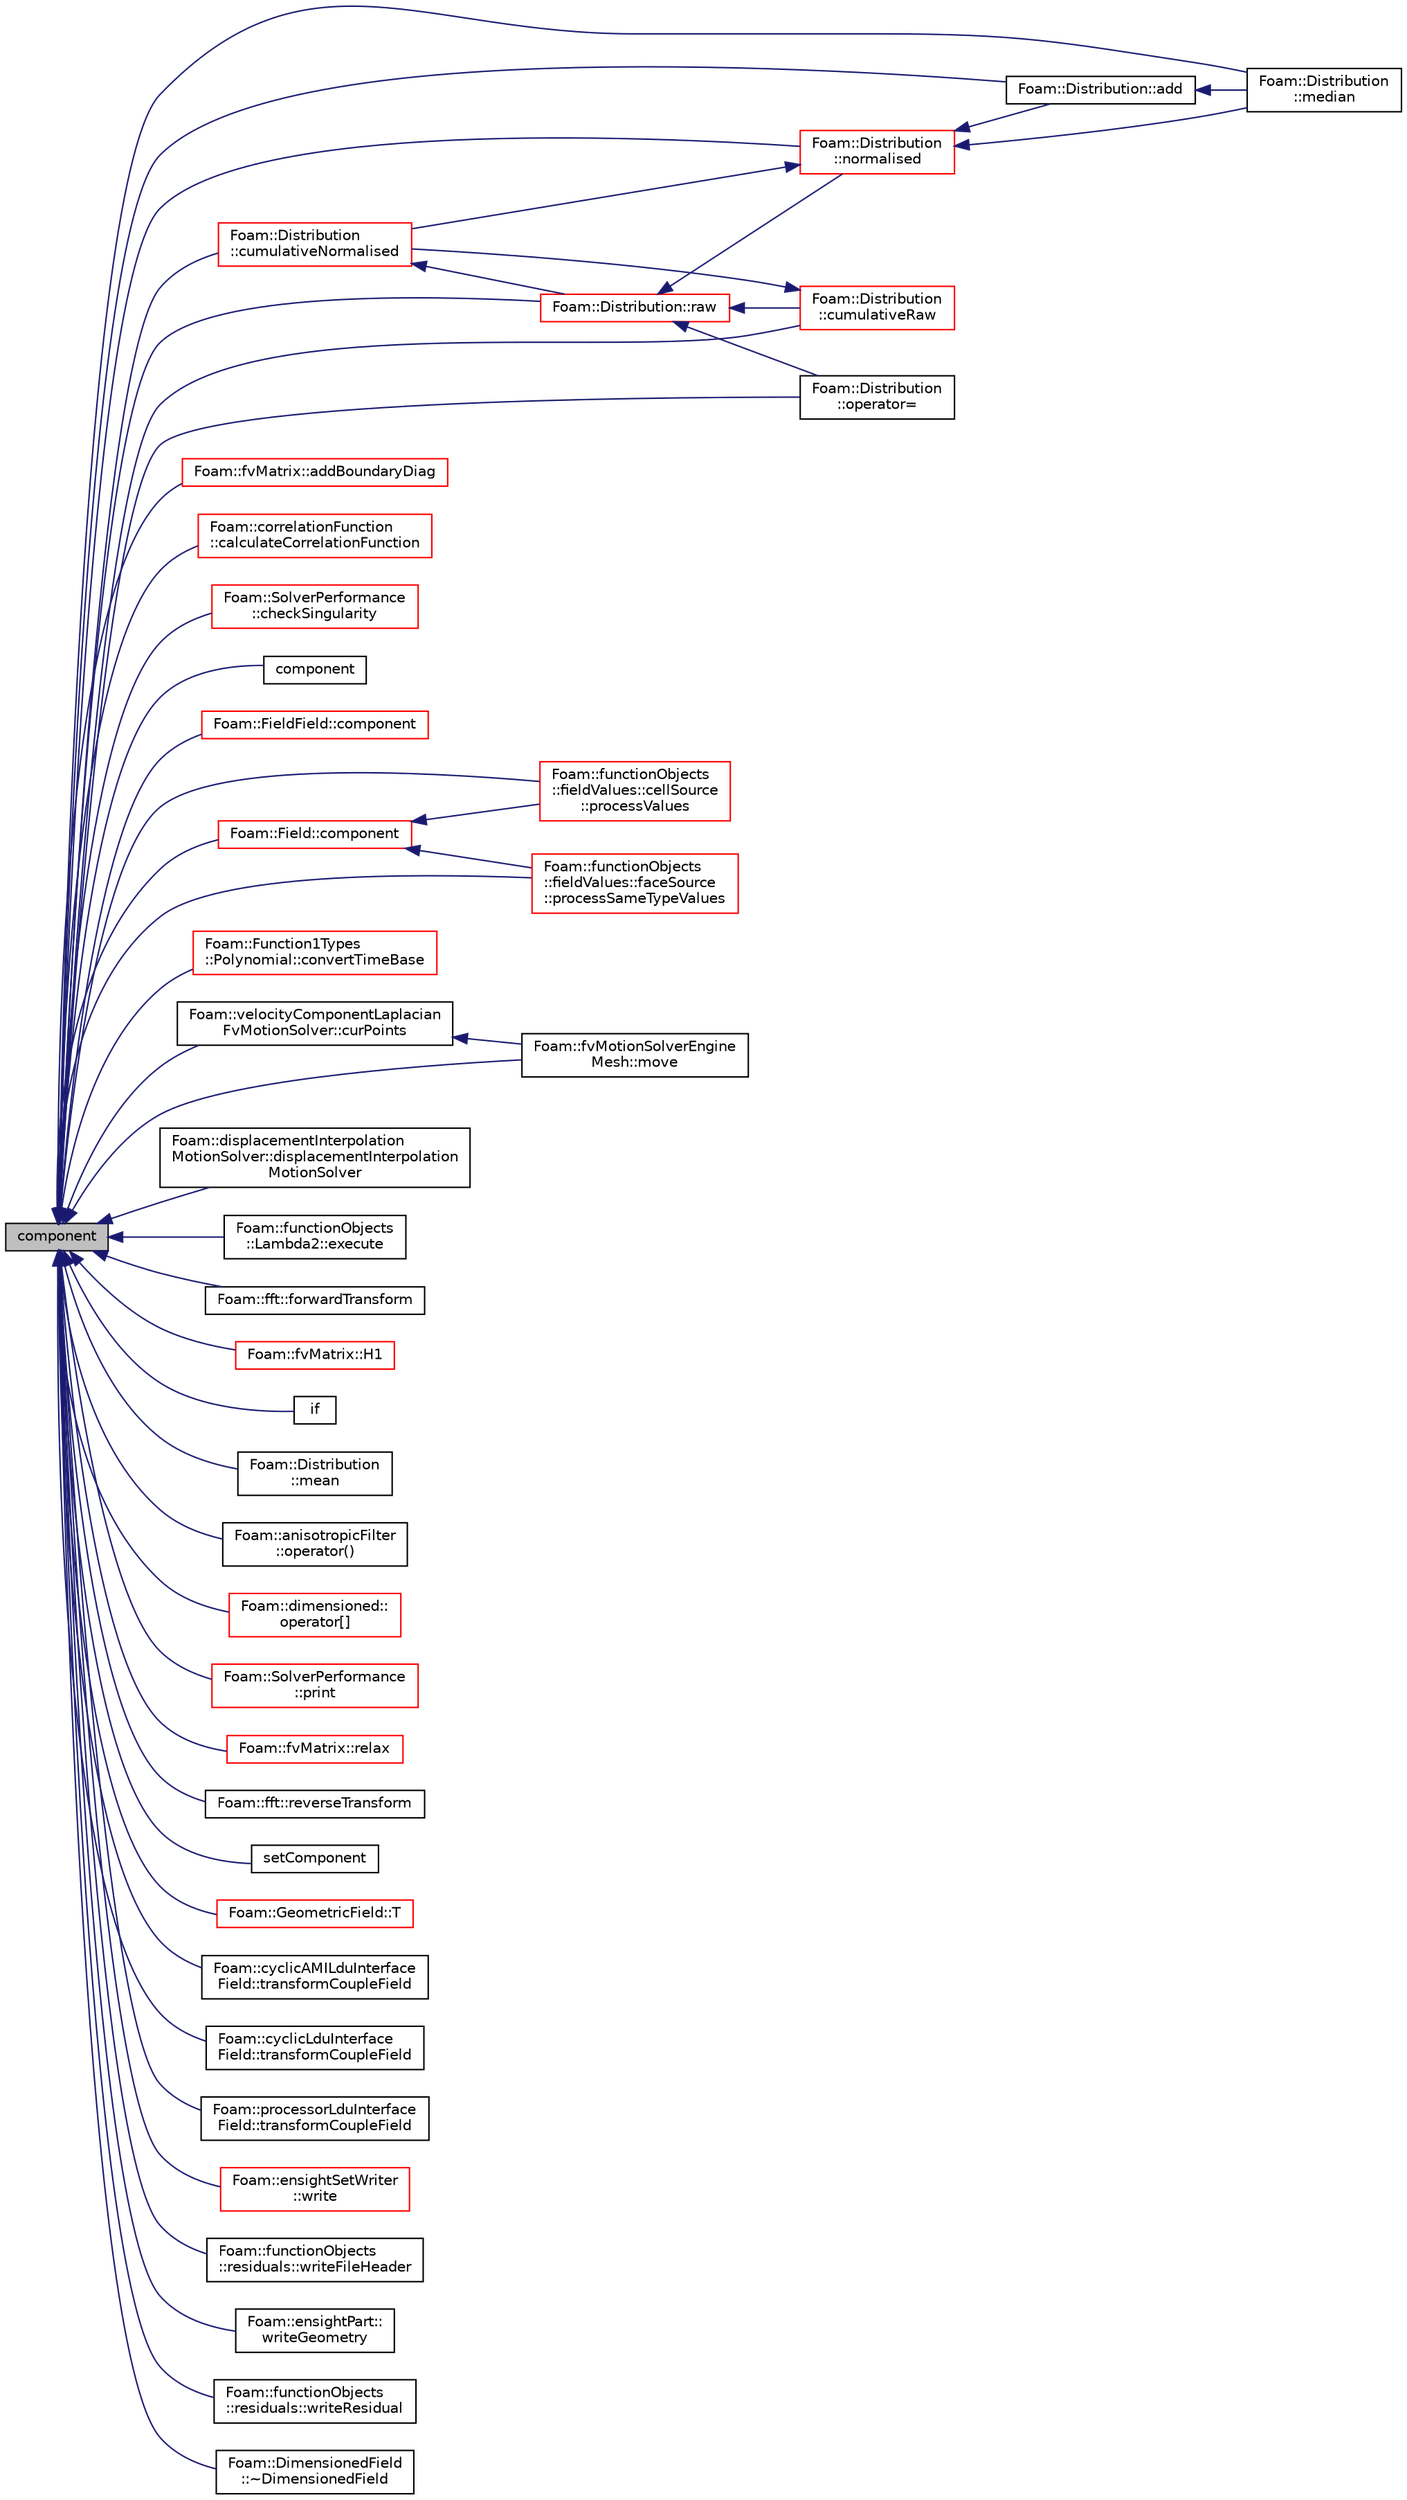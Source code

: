 digraph "component"
{
  bgcolor="transparent";
  edge [fontname="Helvetica",fontsize="10",labelfontname="Helvetica",labelfontsize="10"];
  node [fontname="Helvetica",fontsize="10",shape=record];
  rankdir="LR";
  Node1 [label="component",height=0.2,width=0.4,color="black", fillcolor="grey75", style="filled", fontcolor="black"];
  Node1 -> Node2 [dir="back",color="midnightblue",fontsize="10",style="solid",fontname="Helvetica"];
  Node2 [label="Foam::Distribution::add",height=0.2,width=0.4,color="black",URL="$a00567.html#a33a0483e214f12ed274213001fba447e",tooltip="Add a value to the distribution, optionally specifying a weight. "];
  Node2 -> Node3 [dir="back",color="midnightblue",fontsize="10",style="solid",fontname="Helvetica"];
  Node3 [label="Foam::Distribution\l::median",height=0.2,width=0.4,color="black",URL="$a00567.html#a526d7107d983cd716e3a4f73e10a9c1b"];
  Node1 -> Node4 [dir="back",color="midnightblue",fontsize="10",style="solid",fontname="Helvetica"];
  Node4 [label="Foam::fvMatrix::addBoundaryDiag",height=0.2,width=0.4,color="red",URL="$a00891.html#a085edaddf912acc70e5957338503e5ec"];
  Node1 -> Node5 [dir="back",color="midnightblue",fontsize="10",style="solid",fontname="Helvetica"];
  Node5 [label="Foam::correlationFunction\l::calculateCorrelationFunction",height=0.2,width=0.4,color="red",URL="$a00416.html#a6dad9e4d17333a9cfe7ee6b2f3247f42"];
  Node1 -> Node6 [dir="back",color="midnightblue",fontsize="10",style="solid",fontname="Helvetica"];
  Node6 [label="Foam::SolverPerformance\l::checkSingularity",height=0.2,width=0.4,color="red",URL="$a02465.html#aa749321b47d58d648449b01539ebaeaf",tooltip="Singularity test. "];
  Node1 -> Node7 [dir="back",color="midnightblue",fontsize="10",style="solid",fontname="Helvetica"];
  Node7 [label="component",height=0.2,width=0.4,color="black",URL="$a10936.html#a24df1ffa836c86f29c96d6543add1058"];
  Node1 -> Node8 [dir="back",color="midnightblue",fontsize="10",style="solid",fontname="Helvetica"];
  Node8 [label="Foam::FieldField::component",height=0.2,width=0.4,color="red",URL="$a00774.html#ad3dc737144afe075d95775d8e8ba6fb1",tooltip="Return a component field of the field. "];
  Node1 -> Node9 [dir="back",color="midnightblue",fontsize="10",style="solid",fontname="Helvetica"];
  Node9 [label="Foam::Field::component",height=0.2,width=0.4,color="red",URL="$a00767.html#a770bc7d2cd4553971cd2acd4d65be9eb",tooltip="Return a component field of the field. "];
  Node9 -> Node10 [dir="back",color="midnightblue",fontsize="10",style="solid",fontname="Helvetica"];
  Node10 [label="Foam::functionObjects\l::fieldValues::cellSource\l::processValues",height=0.2,width=0.4,color="red",URL="$a00233.html#a16e674670b4fae4dd8ef80854dcae0da",tooltip="Apply the &#39;operation&#39; to the values. "];
  Node9 -> Node11 [dir="back",color="midnightblue",fontsize="10",style="solid",fontname="Helvetica"];
  Node11 [label="Foam::functionObjects\l::fieldValues::faceSource\l::processSameTypeValues",height=0.2,width=0.4,color="red",URL="$a00747.html#af00edc302e7299fbe50b52d0e002a1b5",tooltip="Apply the &#39;operation&#39; to the values. Operation has to. "];
  Node1 -> Node12 [dir="back",color="midnightblue",fontsize="10",style="solid",fontname="Helvetica"];
  Node12 [label="Foam::Function1Types\l::Polynomial::convertTimeBase",height=0.2,width=0.4,color="red",URL="$a01974.html#af4b04bcaf124d852d36e028312c3c9a6",tooltip="Convert time. "];
  Node1 -> Node13 [dir="back",color="midnightblue",fontsize="10",style="solid",fontname="Helvetica"];
  Node13 [label="Foam::Distribution\l::cumulativeNormalised",height=0.2,width=0.4,color="red",URL="$a00567.html#a1f298c5b073878aa3669d18c3881ce5e",tooltip="Return the cumulative normalised distribution and. "];
  Node13 -> Node14 [dir="back",color="midnightblue",fontsize="10",style="solid",fontname="Helvetica"];
  Node14 [label="Foam::Distribution::raw",height=0.2,width=0.4,color="red",URL="$a00567.html#a534e886fbc527191f1449a00238be6b3",tooltip="Return the distribution of the total bin weights. "];
  Node14 -> Node15 [dir="back",color="midnightblue",fontsize="10",style="solid",fontname="Helvetica"];
  Node15 [label="Foam::Distribution\l::normalised",height=0.2,width=0.4,color="red",URL="$a00567.html#a0d37b28f72f3671726fd61a4959e4740",tooltip="Return the normalised distribution (probability density) "];
  Node15 -> Node3 [dir="back",color="midnightblue",fontsize="10",style="solid",fontname="Helvetica"];
  Node15 -> Node2 [dir="back",color="midnightblue",fontsize="10",style="solid",fontname="Helvetica"];
  Node15 -> Node13 [dir="back",color="midnightblue",fontsize="10",style="solid",fontname="Helvetica"];
  Node14 -> Node16 [dir="back",color="midnightblue",fontsize="10",style="solid",fontname="Helvetica"];
  Node16 [label="Foam::Distribution\l::cumulativeRaw",height=0.2,width=0.4,color="red",URL="$a00567.html#a37c9b55d1b1f888db4ebc5fa58dd0885",tooltip="Return the cumulative total bin weights and integration. "];
  Node16 -> Node13 [dir="back",color="midnightblue",fontsize="10",style="solid",fontname="Helvetica"];
  Node14 -> Node17 [dir="back",color="midnightblue",fontsize="10",style="solid",fontname="Helvetica"];
  Node17 [label="Foam::Distribution\l::operator=",height=0.2,width=0.4,color="black",URL="$a00567.html#af4c95da6a1f84053cea75e28025f3fc0"];
  Node1 -> Node16 [dir="back",color="midnightblue",fontsize="10",style="solid",fontname="Helvetica"];
  Node1 -> Node18 [dir="back",color="midnightblue",fontsize="10",style="solid",fontname="Helvetica"];
  Node18 [label="Foam::velocityComponentLaplacian\lFvMotionSolver::curPoints",height=0.2,width=0.4,color="black",URL="$a02912.html#a897bb9550f17845c9ab361582659cbee",tooltip="Return point location obtained from the current motion field. "];
  Node18 -> Node19 [dir="back",color="midnightblue",fontsize="10",style="solid",fontname="Helvetica"];
  Node19 [label="Foam::fvMotionSolverEngine\lMesh::move",height=0.2,width=0.4,color="black",URL="$a00901.html#a68c0b61b84e4e095b6463cadc275adae"];
  Node1 -> Node20 [dir="back",color="midnightblue",fontsize="10",style="solid",fontname="Helvetica"];
  Node20 [label="Foam::displacementInterpolation\lMotionSolver::displacementInterpolation\lMotionSolver",height=0.2,width=0.4,color="black",URL="$a00557.html#af70627c48920441a925701b8da5266ba",tooltip="Construct from polyMesh and IOdictionary. "];
  Node1 -> Node21 [dir="back",color="midnightblue",fontsize="10",style="solid",fontname="Helvetica"];
  Node21 [label="Foam::functionObjects\l::Lambda2::execute",height=0.2,width=0.4,color="black",URL="$a01291.html#ac7366682f728350b2ed2c67e9aa68f3e",tooltip="Calculate Lambda2. "];
  Node1 -> Node22 [dir="back",color="midnightblue",fontsize="10",style="solid",fontname="Helvetica"];
  Node22 [label="Foam::fft::forwardTransform",height=0.2,width=0.4,color="black",URL="$a00766.html#ab7fa1344e3d4fe5f3f81583eab3cab94"];
  Node1 -> Node23 [dir="back",color="midnightblue",fontsize="10",style="solid",fontname="Helvetica"];
  Node23 [label="Foam::fvMatrix::H1",height=0.2,width=0.4,color="red",URL="$a00891.html#ad973c8cad195e7174c90582555363352",tooltip="Return H(1) "];
  Node1 -> Node24 [dir="back",color="midnightblue",fontsize="10",style="solid",fontname="Helvetica"];
  Node24 [label="if",height=0.2,width=0.4,color="black",URL="$a04461.html#a2220ab563d2d0f137dc80ca012f57741"];
  Node1 -> Node25 [dir="back",color="midnightblue",fontsize="10",style="solid",fontname="Helvetica"];
  Node25 [label="Foam::Distribution\l::mean",height=0.2,width=0.4,color="black",URL="$a00567.html#a97155b3229d31160a88d92b1325b70f3"];
  Node1 -> Node3 [dir="back",color="midnightblue",fontsize="10",style="solid",fontname="Helvetica"];
  Node1 -> Node19 [dir="back",color="midnightblue",fontsize="10",style="solid",fontname="Helvetica"];
  Node1 -> Node15 [dir="back",color="midnightblue",fontsize="10",style="solid",fontname="Helvetica"];
  Node1 -> Node26 [dir="back",color="midnightblue",fontsize="10",style="solid",fontname="Helvetica"];
  Node26 [label="Foam::anisotropicFilter\l::operator()",height=0.2,width=0.4,color="black",URL="$a00059.html#a6ae8a987dc11a16c65646fe92bc9ce5d"];
  Node1 -> Node17 [dir="back",color="midnightblue",fontsize="10",style="solid",fontname="Helvetica"];
  Node1 -> Node27 [dir="back",color="midnightblue",fontsize="10",style="solid",fontname="Helvetica"];
  Node27 [label="Foam::dimensioned::\loperator[]",height=0.2,width=0.4,color="red",URL="$a00540.html#a3e3b0a2775d1fd9b9b9367030e39185e",tooltip="Return a component as a dimensioned<cmptType> "];
  Node1 -> Node28 [dir="back",color="midnightblue",fontsize="10",style="solid",fontname="Helvetica"];
  Node28 [label="Foam::SolverPerformance\l::print",height=0.2,width=0.4,color="red",URL="$a02465.html#a188be8f705fb9c9680b30b2d6c3ba910",tooltip="Print summary of solver performance to the given stream. "];
  Node1 -> Node11 [dir="back",color="midnightblue",fontsize="10",style="solid",fontname="Helvetica"];
  Node1 -> Node10 [dir="back",color="midnightblue",fontsize="10",style="solid",fontname="Helvetica"];
  Node1 -> Node14 [dir="back",color="midnightblue",fontsize="10",style="solid",fontname="Helvetica"];
  Node1 -> Node29 [dir="back",color="midnightblue",fontsize="10",style="solid",fontname="Helvetica"];
  Node29 [label="Foam::fvMatrix::relax",height=0.2,width=0.4,color="red",URL="$a00891.html#a06343b944c91a56352ebf646011c212e",tooltip="Relax matrix (for steady-state solution). "];
  Node1 -> Node30 [dir="back",color="midnightblue",fontsize="10",style="solid",fontname="Helvetica"];
  Node30 [label="Foam::fft::reverseTransform",height=0.2,width=0.4,color="black",URL="$a00766.html#a14bd4bbc7d325761657e068014ac1d06"];
  Node1 -> Node31 [dir="back",color="midnightblue",fontsize="10",style="solid",fontname="Helvetica"];
  Node31 [label="setComponent",height=0.2,width=0.4,color="black",URL="$a10936.html#a6343208b17cc07384efe7dff0a953bc2"];
  Node1 -> Node32 [dir="back",color="midnightblue",fontsize="10",style="solid",fontname="Helvetica"];
  Node32 [label="Foam::GeometricField::T",height=0.2,width=0.4,color="red",URL="$a00937.html#a81751ba6d118bc85e0a992a1c332bd5c",tooltip="Return transpose (only if it is a tensor field) "];
  Node1 -> Node33 [dir="back",color="midnightblue",fontsize="10",style="solid",fontname="Helvetica"];
  Node33 [label="Foam::cyclicAMILduInterface\lField::transformCoupleField",height=0.2,width=0.4,color="black",URL="$a00478.html#aabf9d83d0d55b2c3ea7c991ce977cfbe",tooltip="Transform given patch internal field. "];
  Node1 -> Node34 [dir="back",color="midnightblue",fontsize="10",style="solid",fontname="Helvetica"];
  Node34 [label="Foam::cyclicLduInterface\lField::transformCoupleField",height=0.2,width=0.4,color="black",URL="$a00488.html#ac3eabbddb9916ed65e7b3eea819b4dfd",tooltip="Transform given patch component field. "];
  Node1 -> Node35 [dir="back",color="midnightblue",fontsize="10",style="solid",fontname="Helvetica"];
  Node35 [label="Foam::processorLduInterface\lField::transformCoupleField",height=0.2,width=0.4,color="black",URL="$a02043.html#ac3eabbddb9916ed65e7b3eea819b4dfd",tooltip="Transform given patch component field. "];
  Node1 -> Node36 [dir="back",color="midnightblue",fontsize="10",style="solid",fontname="Helvetica"];
  Node36 [label="Foam::ensightSetWriter\l::write",height=0.2,width=0.4,color="red",URL="$a00668.html#a630f6b7c40da086ca6bfde703206e847",tooltip="General entry point for writing. "];
  Node1 -> Node37 [dir="back",color="midnightblue",fontsize="10",style="solid",fontname="Helvetica"];
  Node37 [label="Foam::functionObjects\l::residuals::writeFileHeader",height=0.2,width=0.4,color="black",URL="$a02224.html#a8201d57ce54426f42a4dfc21faf973dd",tooltip="Output field header information. "];
  Node1 -> Node38 [dir="back",color="midnightblue",fontsize="10",style="solid",fontname="Helvetica"];
  Node38 [label="Foam::ensightPart::\lwriteGeometry",height=0.2,width=0.4,color="black",URL="$a00658.html#a0167ca94bd5095b2d47fd5361b4de10b",tooltip="Helper: write geometry given the pointField. "];
  Node1 -> Node39 [dir="back",color="midnightblue",fontsize="10",style="solid",fontname="Helvetica"];
  Node39 [label="Foam::functionObjects\l::residuals::writeResidual",height=0.2,width=0.4,color="black",URL="$a02224.html#a595e87c39c4137068975c9474942dd4f",tooltip="Calculate the field min/max. "];
  Node1 -> Node40 [dir="back",color="midnightblue",fontsize="10",style="solid",fontname="Helvetica"];
  Node40 [label="Foam::DimensionedField\l::~DimensionedField",height=0.2,width=0.4,color="black",URL="$a00541.html#afd0eb3625fc1e1d09a00ae94699d04e8",tooltip="Destructor. "];
}
